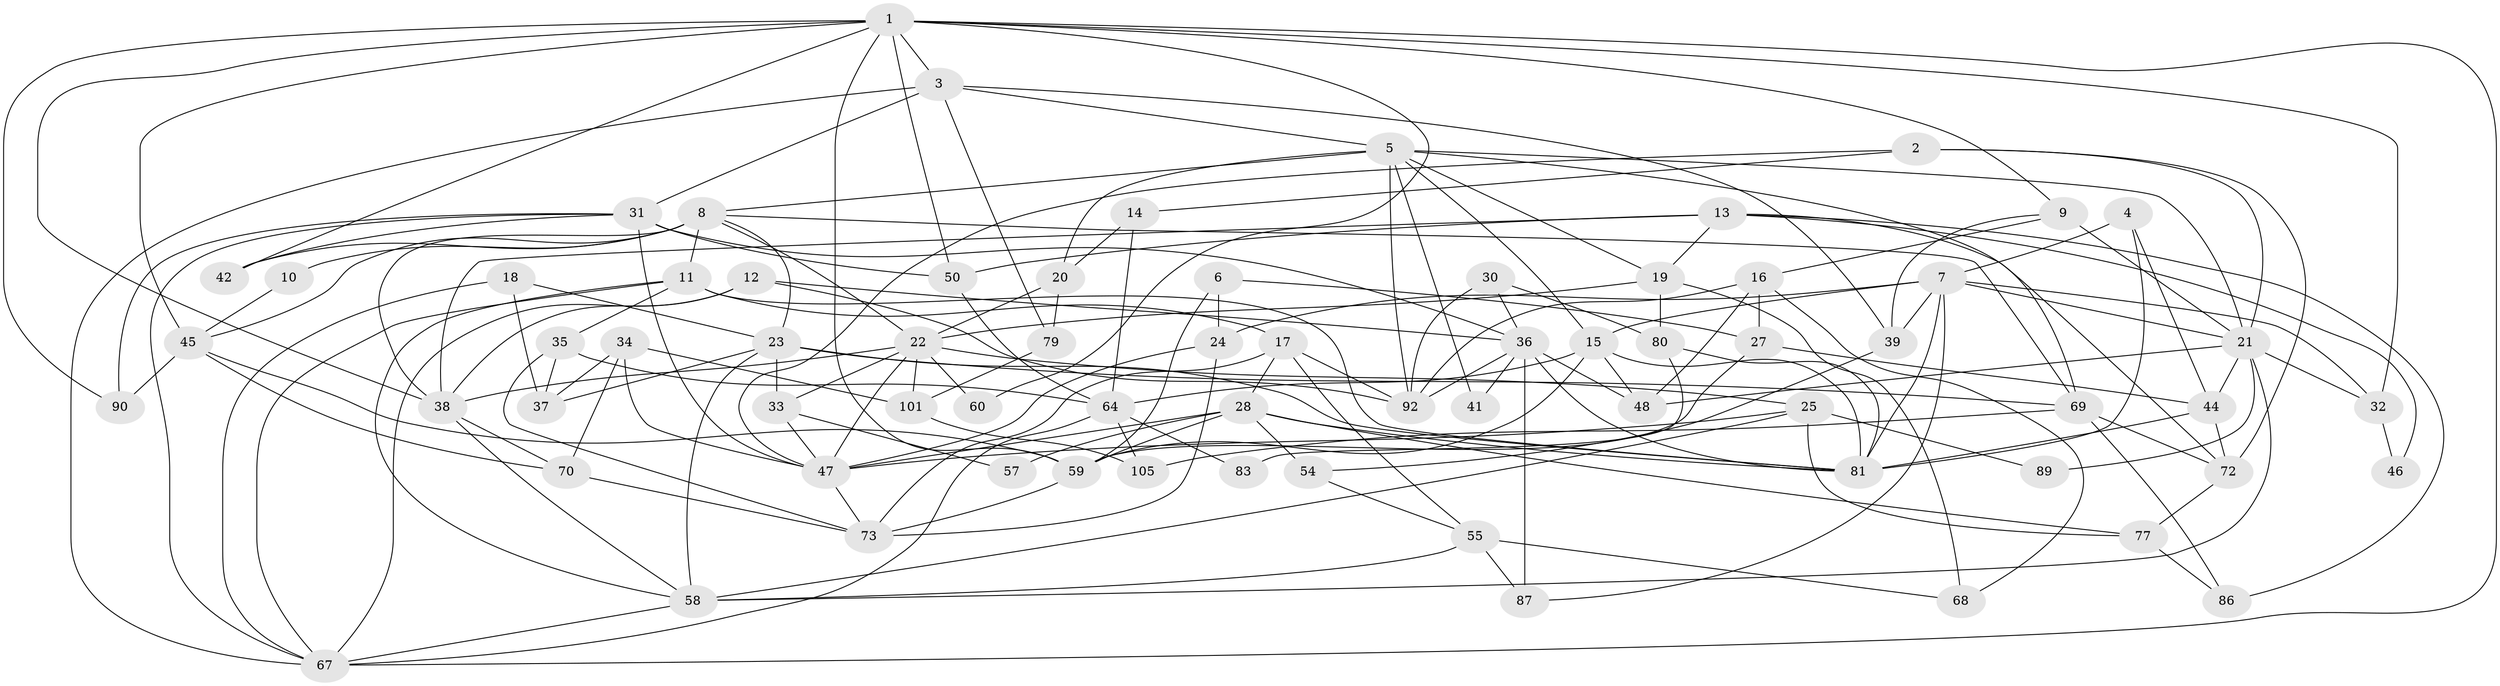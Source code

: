 // original degree distribution, {9: 0.009345794392523364, 4: 0.2803738317757009, 5: 0.18691588785046728, 3: 0.308411214953271, 6: 0.056074766355140186, 2: 0.102803738317757, 7: 0.056074766355140186}
// Generated by graph-tools (version 1.1) at 2025/41/03/06/25 10:41:57]
// undirected, 70 vertices, 173 edges
graph export_dot {
graph [start="1"]
  node [color=gray90,style=filled];
  1 [super="+88"];
  2;
  3 [super="+29"];
  4;
  5 [super="+74"];
  6;
  7 [super="+103"];
  8 [super="+99"];
  9 [super="+104"];
  10;
  11 [super="+63"];
  12 [super="+102"];
  13 [super="+95"];
  14;
  15 [super="+66"];
  16 [super="+91"];
  17;
  18;
  19;
  20 [super="+43"];
  21 [super="+49"];
  22 [super="+40"];
  23 [super="+26"];
  24;
  25 [super="+61"];
  27 [super="+56"];
  28 [super="+75"];
  30;
  31 [super="+53"];
  32;
  33;
  34;
  35;
  36 [super="+93"];
  37 [super="+107"];
  38;
  39;
  41;
  42;
  44 [super="+71"];
  45 [super="+84"];
  46;
  47 [super="+51"];
  48 [super="+52"];
  50 [super="+106"];
  54 [super="+82"];
  55 [super="+62"];
  57;
  58 [super="+65"];
  59 [super="+78"];
  60;
  64 [super="+76"];
  67 [super="+94"];
  68;
  69 [super="+98"];
  70 [super="+97"];
  72;
  73 [super="+100"];
  77;
  79;
  80;
  81 [super="+85"];
  83;
  86;
  87;
  89;
  90;
  92 [super="+96"];
  101;
  105;
  1 -- 42;
  1 -- 38;
  1 -- 3;
  1 -- 60;
  1 -- 67;
  1 -- 90;
  1 -- 32;
  1 -- 45;
  1 -- 9;
  1 -- 59;
  1 -- 50;
  2 -- 72;
  2 -- 14;
  2 -- 21;
  2 -- 47;
  3 -- 67;
  3 -- 31 [weight=2];
  3 -- 39;
  3 -- 79;
  3 -- 5;
  4 -- 44;
  4 -- 7 [weight=2];
  4 -- 81;
  5 -- 20;
  5 -- 41;
  5 -- 92 [weight=2];
  5 -- 69;
  5 -- 19;
  5 -- 21;
  5 -- 8;
  5 -- 15;
  6 -- 59;
  6 -- 24;
  6 -- 27;
  7 -- 39;
  7 -- 81;
  7 -- 32;
  7 -- 87;
  7 -- 24;
  7 -- 21;
  7 -- 15;
  8 -- 11;
  8 -- 10;
  8 -- 38;
  8 -- 22;
  8 -- 42;
  8 -- 23;
  8 -- 45;
  8 -- 69;
  9 -- 39;
  9 -- 21;
  9 -- 16;
  10 -- 45;
  11 -- 81;
  11 -- 17;
  11 -- 58;
  11 -- 35;
  11 -- 67;
  12 -- 36 [weight=2];
  12 -- 92;
  12 -- 67;
  12 -- 38;
  13 -- 19;
  13 -- 72;
  13 -- 50;
  13 -- 86;
  13 -- 46;
  13 -- 38;
  14 -- 64;
  14 -- 20;
  15 -- 64;
  15 -- 48;
  15 -- 81;
  15 -- 59;
  16 -- 27;
  16 -- 48;
  16 -- 68;
  16 -- 92;
  17 -- 92;
  17 -- 55;
  17 -- 73;
  17 -- 28;
  18 -- 23;
  18 -- 67;
  18 -- 37;
  19 -- 68;
  19 -- 80;
  19 -- 22;
  20 -- 22;
  20 -- 79;
  21 -- 32;
  21 -- 58;
  21 -- 44;
  21 -- 48;
  21 -- 89;
  22 -- 38;
  22 -- 60;
  22 -- 33;
  22 -- 101;
  22 -- 25;
  22 -- 47;
  23 -- 58;
  23 -- 81;
  23 -- 33;
  23 -- 37;
  23 -- 69;
  24 -- 47;
  24 -- 73;
  25 -- 58;
  25 -- 89;
  25 -- 77;
  25 -- 47;
  27 -- 59;
  27 -- 44;
  28 -- 47;
  28 -- 54;
  28 -- 57;
  28 -- 77;
  28 -- 81;
  28 -- 59;
  30 -- 36;
  30 -- 80;
  30 -- 92;
  31 -- 42;
  31 -- 90;
  31 -- 36;
  31 -- 67;
  31 -- 47;
  31 -- 50;
  32 -- 46;
  33 -- 47;
  33 -- 57;
  34 -- 37;
  34 -- 47;
  34 -- 101;
  34 -- 70;
  35 -- 73;
  35 -- 37;
  35 -- 64;
  36 -- 41;
  36 -- 87;
  36 -- 92;
  36 -- 48;
  36 -- 81;
  38 -- 58;
  38 -- 70;
  39 -- 54;
  44 -- 72;
  44 -- 81;
  45 -- 70;
  45 -- 59;
  45 -- 90;
  47 -- 73;
  50 -- 64;
  54 -- 55;
  55 -- 68;
  55 -- 87;
  55 -- 58;
  58 -- 67;
  59 -- 73;
  64 -- 105;
  64 -- 83;
  64 -- 67;
  69 -- 86;
  69 -- 105;
  69 -- 72;
  70 -- 73;
  72 -- 77;
  77 -- 86;
  79 -- 101;
  80 -- 81;
  80 -- 83;
  101 -- 105;
}
